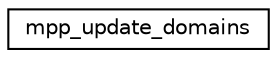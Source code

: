 digraph "Graphical Class Hierarchy"
{
 // INTERACTIVE_SVG=YES
 // LATEX_PDF_SIZE
  edge [fontname="Helvetica",fontsize="10",labelfontname="Helvetica",labelfontsize="10"];
  node [fontname="Helvetica",fontsize="10",shape=record];
  rankdir="LR";
  Node0 [label="mpp_update_domains",height=0.2,width=0.4,color="black", fillcolor="white", style="filled",URL="$interfacempp__domains__mod_1_1mpp__update__domains.html",tooltip="Performs halo updates for a given domain."];
}
